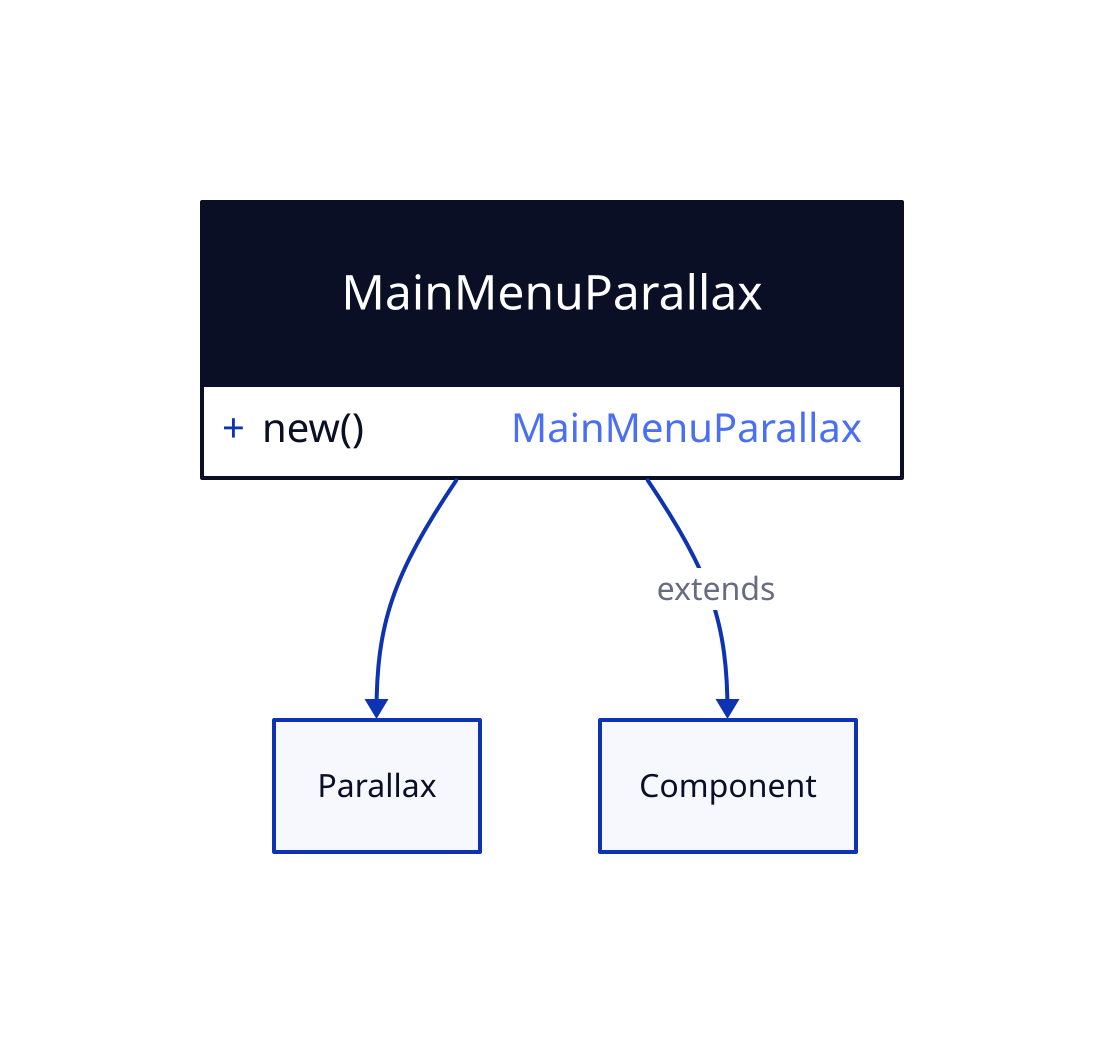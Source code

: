 MainMenuParallax: {
  shape: class

  +new(): MainMenuParallax
}
MainMenuParallax -> Parallax
MainMenuParallax -> Component: extends
